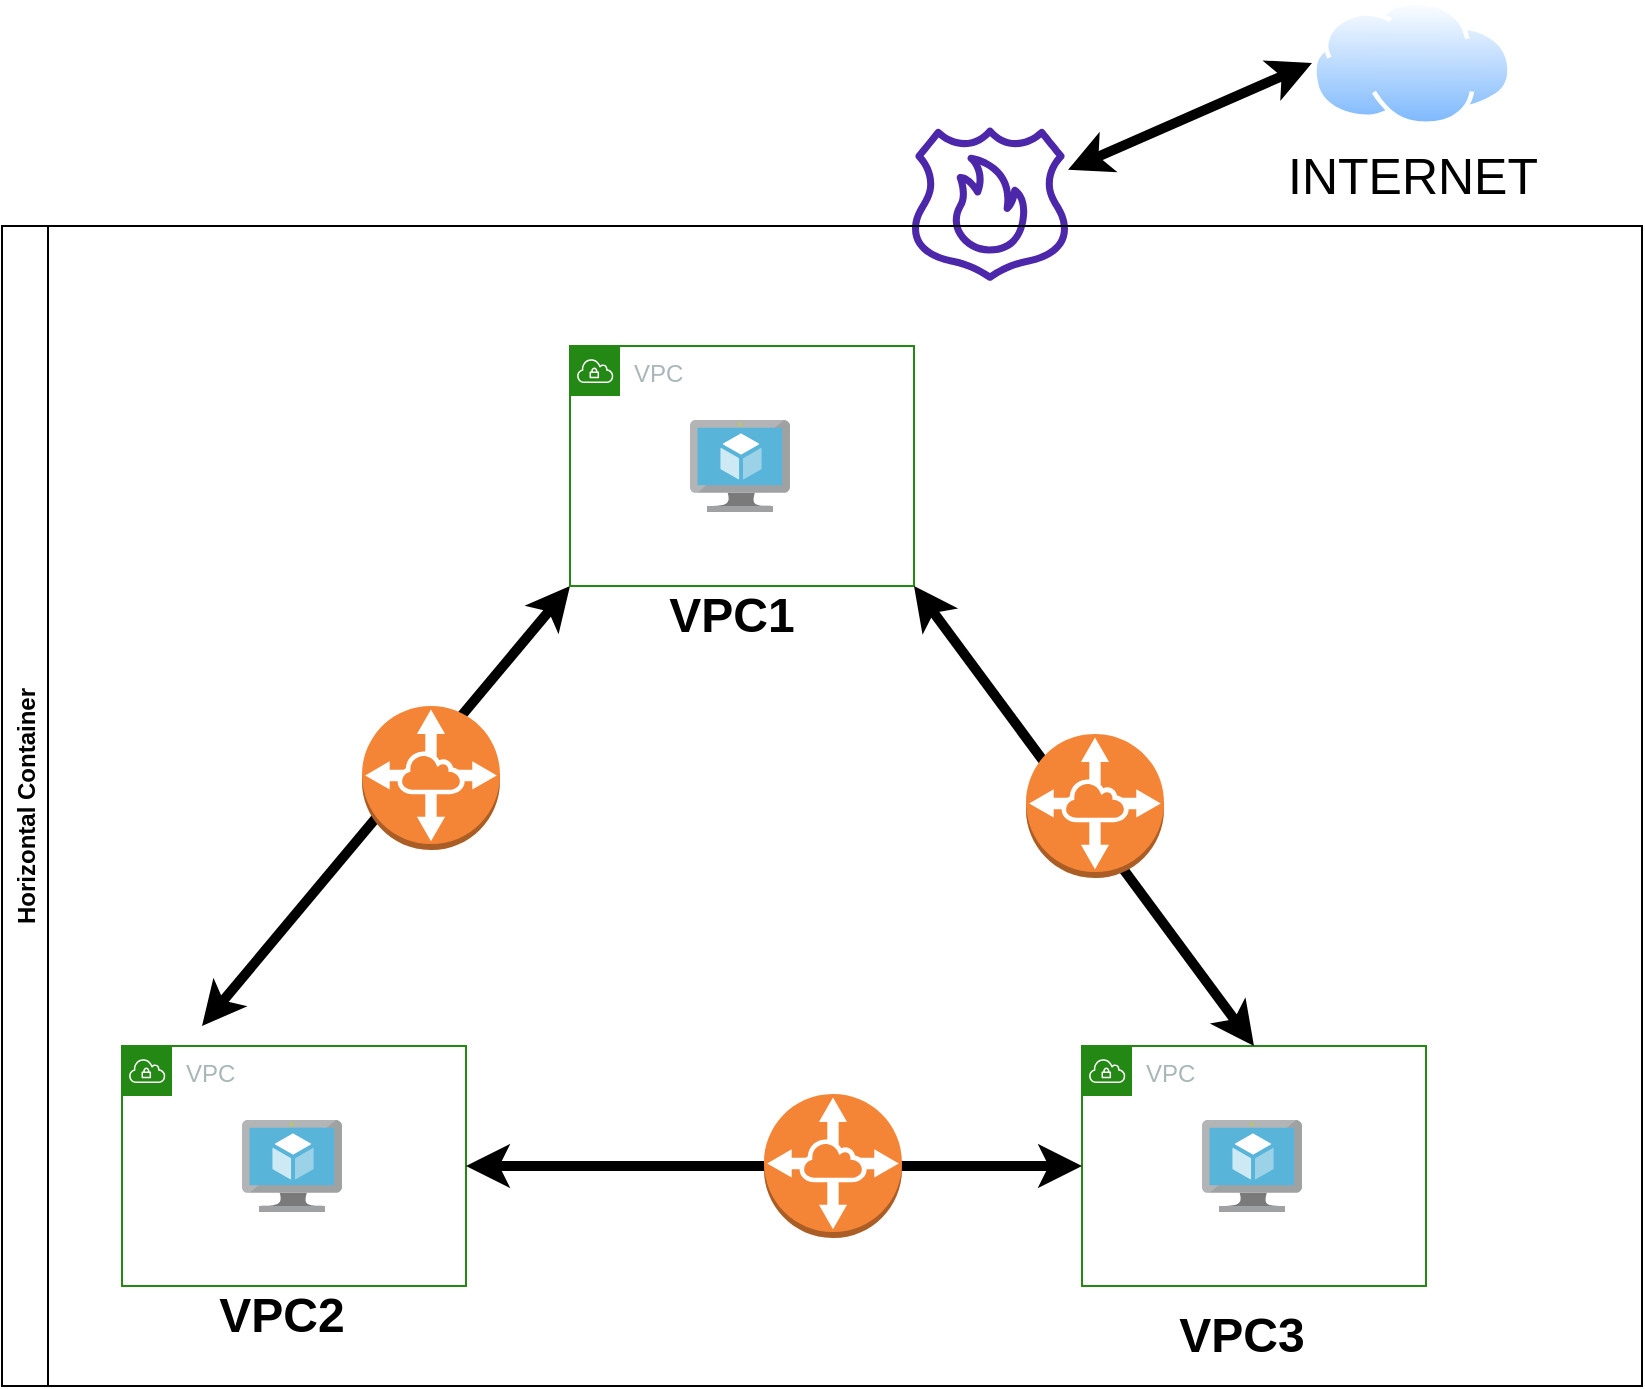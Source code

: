 <mxfile version="20.5.1" type="github">
  <diagram id="6eiBafZvdbaaH6hVwIQc" name="Page-1">
    <mxGraphModel dx="1240" dy="847" grid="1" gridSize="10" guides="1" tooltips="1" connect="1" arrows="1" fold="1" page="1" pageScale="1" pageWidth="850" pageHeight="1100" math="0" shadow="0">
      <root>
        <mxCell id="0" />
        <mxCell id="1" parent="0" />
        <mxCell id="47W-kIJc0GCAlFT9CI7K-18" value="" style="sketch=0;outlineConnect=0;fontColor=#232F3E;gradientColor=none;fillColor=#4D27AA;strokeColor=none;dashed=0;verticalLabelPosition=bottom;verticalAlign=top;align=center;html=1;fontSize=12;fontStyle=0;aspect=fixed;pointerEvents=1;shape=mxgraph.aws4.route_53_resolver_dns_firewall;" vertex="1" parent="1">
          <mxGeometry x="470" y="80" width="78" height="78" as="geometry" />
        </mxCell>
        <mxCell id="47W-kIJc0GCAlFT9CI7K-19" value="Horizontal Container" style="swimlane;horizontal=0;" vertex="1" parent="1">
          <mxGeometry x="15" y="130" width="820" height="580" as="geometry" />
        </mxCell>
        <mxCell id="47W-kIJc0GCAlFT9CI7K-27" value="" style="endArrow=classic;startArrow=classic;html=1;rounded=0;fontSize=25;entryX=0;entryY=1;entryDx=0;entryDy=0;fontStyle=0;strokeWidth=5;" edge="1" parent="47W-kIJc0GCAlFT9CI7K-19" target="47W-kIJc0GCAlFT9CI7K-15">
          <mxGeometry width="50" height="50" relative="1" as="geometry">
            <mxPoint x="100" y="400" as="sourcePoint" />
            <mxPoint x="190" y="190" as="targetPoint" />
          </mxGeometry>
        </mxCell>
        <mxCell id="47W-kIJc0GCAlFT9CI7K-15" value="VPC" style="points=[[0,0],[0.25,0],[0.5,0],[0.75,0],[1,0],[1,0.25],[1,0.5],[1,0.75],[1,1],[0.75,1],[0.5,1],[0.25,1],[0,1],[0,0.75],[0,0.5],[0,0.25]];outlineConnect=0;gradientColor=none;html=1;whiteSpace=wrap;fontSize=12;fontStyle=0;container=1;pointerEvents=0;collapsible=0;recursiveResize=0;shape=mxgraph.aws4.group;grIcon=mxgraph.aws4.group_vpc;strokeColor=#248814;fillColor=none;verticalAlign=top;align=left;spacingLeft=30;fontColor=#AAB7B8;dashed=0;" vertex="1" parent="47W-kIJc0GCAlFT9CI7K-19">
          <mxGeometry x="284" y="60" width="172" height="120" as="geometry" />
        </mxCell>
        <mxCell id="47W-kIJc0GCAlFT9CI7K-16" value="" style="sketch=0;aspect=fixed;html=1;points=[];align=center;image;fontSize=12;image=img/lib/mscae/Virtual_Machine.svg;" vertex="1" parent="47W-kIJc0GCAlFT9CI7K-15">
          <mxGeometry x="60" y="37" width="50" height="46" as="geometry" />
        </mxCell>
        <mxCell id="47W-kIJc0GCAlFT9CI7K-20" value="VPC" style="points=[[0,0],[0.25,0],[0.5,0],[0.75,0],[1,0],[1,0.25],[1,0.5],[1,0.75],[1,1],[0.75,1],[0.5,1],[0.25,1],[0,1],[0,0.75],[0,0.5],[0,0.25]];outlineConnect=0;gradientColor=none;html=1;whiteSpace=wrap;fontSize=12;fontStyle=0;container=1;pointerEvents=0;collapsible=0;recursiveResize=0;shape=mxgraph.aws4.group;grIcon=mxgraph.aws4.group_vpc;strokeColor=#248814;fillColor=none;verticalAlign=top;align=left;spacingLeft=30;fontColor=#AAB7B8;dashed=0;" vertex="1" parent="47W-kIJc0GCAlFT9CI7K-19">
          <mxGeometry x="60" y="410" width="172" height="120" as="geometry" />
        </mxCell>
        <mxCell id="47W-kIJc0GCAlFT9CI7K-21" value="" style="sketch=0;aspect=fixed;html=1;points=[];align=center;image;fontSize=12;image=img/lib/mscae/Virtual_Machine.svg;" vertex="1" parent="47W-kIJc0GCAlFT9CI7K-20">
          <mxGeometry x="60" y="37" width="50" height="46" as="geometry" />
        </mxCell>
        <mxCell id="47W-kIJc0GCAlFT9CI7K-22" value="VPC" style="points=[[0,0],[0.25,0],[0.5,0],[0.75,0],[1,0],[1,0.25],[1,0.5],[1,0.75],[1,1],[0.75,1],[0.5,1],[0.25,1],[0,1],[0,0.75],[0,0.5],[0,0.25]];outlineConnect=0;gradientColor=none;html=1;whiteSpace=wrap;fontSize=12;fontStyle=0;container=1;pointerEvents=0;collapsible=0;recursiveResize=0;shape=mxgraph.aws4.group;grIcon=mxgraph.aws4.group_vpc;strokeColor=#248814;fillColor=none;verticalAlign=top;align=left;spacingLeft=30;fontColor=#AAB7B8;dashed=0;" vertex="1" parent="47W-kIJc0GCAlFT9CI7K-19">
          <mxGeometry x="540" y="410" width="172" height="120" as="geometry" />
        </mxCell>
        <mxCell id="47W-kIJc0GCAlFT9CI7K-23" value="" style="sketch=0;aspect=fixed;html=1;points=[];align=center;image;fontSize=12;image=img/lib/mscae/Virtual_Machine.svg;" vertex="1" parent="47W-kIJc0GCAlFT9CI7K-22">
          <mxGeometry x="60" y="37" width="50" height="46" as="geometry" />
        </mxCell>
        <mxCell id="47W-kIJc0GCAlFT9CI7K-5" value="" style="outlineConnect=0;dashed=0;verticalLabelPosition=bottom;verticalAlign=top;align=center;html=1;shape=mxgraph.aws3.vpc_peering;fillColor=#F58536;gradientColor=none;" vertex="1" parent="47W-kIJc0GCAlFT9CI7K-19">
          <mxGeometry x="180" y="240" width="69" height="72" as="geometry" />
        </mxCell>
        <mxCell id="47W-kIJc0GCAlFT9CI7K-24" value="VPC1" style="text;html=1;strokeColor=none;fillColor=none;align=center;verticalAlign=middle;whiteSpace=wrap;rounded=0;strokeWidth=3;fontSize=24;fontStyle=1" vertex="1" parent="47W-kIJc0GCAlFT9CI7K-19">
          <mxGeometry x="335" y="180" width="60" height="30" as="geometry" />
        </mxCell>
        <mxCell id="47W-kIJc0GCAlFT9CI7K-25" value="VPC2" style="text;html=1;strokeColor=none;fillColor=none;align=center;verticalAlign=middle;whiteSpace=wrap;rounded=0;strokeWidth=3;fontSize=24;fontStyle=1" vertex="1" parent="47W-kIJc0GCAlFT9CI7K-19">
          <mxGeometry x="110" y="530" width="60" height="30" as="geometry" />
        </mxCell>
        <mxCell id="47W-kIJc0GCAlFT9CI7K-26" value="VPC3" style="text;html=1;strokeColor=none;fillColor=none;align=center;verticalAlign=middle;whiteSpace=wrap;rounded=0;strokeWidth=3;fontSize=24;fontStyle=1" vertex="1" parent="47W-kIJc0GCAlFT9CI7K-19">
          <mxGeometry x="590" y="540" width="60" height="30" as="geometry" />
        </mxCell>
        <mxCell id="47W-kIJc0GCAlFT9CI7K-30" value="" style="endArrow=classic;startArrow=classic;html=1;rounded=0;fontSize=25;entryX=1;entryY=1;entryDx=0;entryDy=0;fontStyle=0;strokeWidth=5;exitX=0.5;exitY=0;exitDx=0;exitDy=0;" edge="1" parent="47W-kIJc0GCAlFT9CI7K-19" source="47W-kIJc0GCAlFT9CI7K-22" target="47W-kIJc0GCAlFT9CI7K-15">
          <mxGeometry width="50" height="50" relative="1" as="geometry">
            <mxPoint x="110" y="410" as="sourcePoint" />
            <mxPoint x="350" y="190" as="targetPoint" />
          </mxGeometry>
        </mxCell>
        <mxCell id="47W-kIJc0GCAlFT9CI7K-17" value="" style="outlineConnect=0;dashed=0;verticalLabelPosition=bottom;verticalAlign=top;align=center;html=1;shape=mxgraph.aws3.vpc_peering;fillColor=#F58536;gradientColor=none;" vertex="1" parent="47W-kIJc0GCAlFT9CI7K-19">
          <mxGeometry x="512" y="254" width="69" height="72" as="geometry" />
        </mxCell>
        <mxCell id="47W-kIJc0GCAlFT9CI7K-31" value="" style="endArrow=classic;startArrow=classic;html=1;rounded=0;fontSize=25;entryX=0;entryY=0.5;entryDx=0;entryDy=0;fontStyle=0;strokeWidth=5;" edge="1" parent="47W-kIJc0GCAlFT9CI7K-19" source="47W-kIJc0GCAlFT9CI7K-20" target="47W-kIJc0GCAlFT9CI7K-22">
          <mxGeometry width="50" height="50" relative="1" as="geometry">
            <mxPoint x="381" y="678" as="sourcePoint" />
            <mxPoint x="621" y="458" as="targetPoint" />
          </mxGeometry>
        </mxCell>
        <mxCell id="47W-kIJc0GCAlFT9CI7K-12" value="" style="outlineConnect=0;dashed=0;verticalLabelPosition=bottom;verticalAlign=top;align=center;html=1;shape=mxgraph.aws3.vpc_peering;fillColor=#F58536;gradientColor=none;" vertex="1" parent="47W-kIJc0GCAlFT9CI7K-19">
          <mxGeometry x="381" y="434" width="69" height="72" as="geometry" />
        </mxCell>
        <mxCell id="47W-kIJc0GCAlFT9CI7K-32" value="INTERNET" style="aspect=fixed;perimeter=ellipsePerimeter;html=1;align=center;shadow=0;dashed=0;spacingTop=3;image;image=img/lib/active_directory/internet_cloud.svg;strokeWidth=3;fontSize=25;" vertex="1" parent="1">
          <mxGeometry x="670" y="17.0" width="100" height="63" as="geometry" />
        </mxCell>
        <mxCell id="47W-kIJc0GCAlFT9CI7K-33" value="" style="endArrow=classic;startArrow=classic;html=1;rounded=0;fontSize=25;entryX=0;entryY=0.5;entryDx=0;entryDy=0;fontStyle=0;strokeWidth=5;" edge="1" parent="1" source="47W-kIJc0GCAlFT9CI7K-18" target="47W-kIJc0GCAlFT9CI7K-32">
          <mxGeometry width="50" height="50" relative="1" as="geometry">
            <mxPoint x="130" y="540" as="sourcePoint" />
            <mxPoint x="370" y="320" as="targetPoint" />
          </mxGeometry>
        </mxCell>
      </root>
    </mxGraphModel>
  </diagram>
</mxfile>
